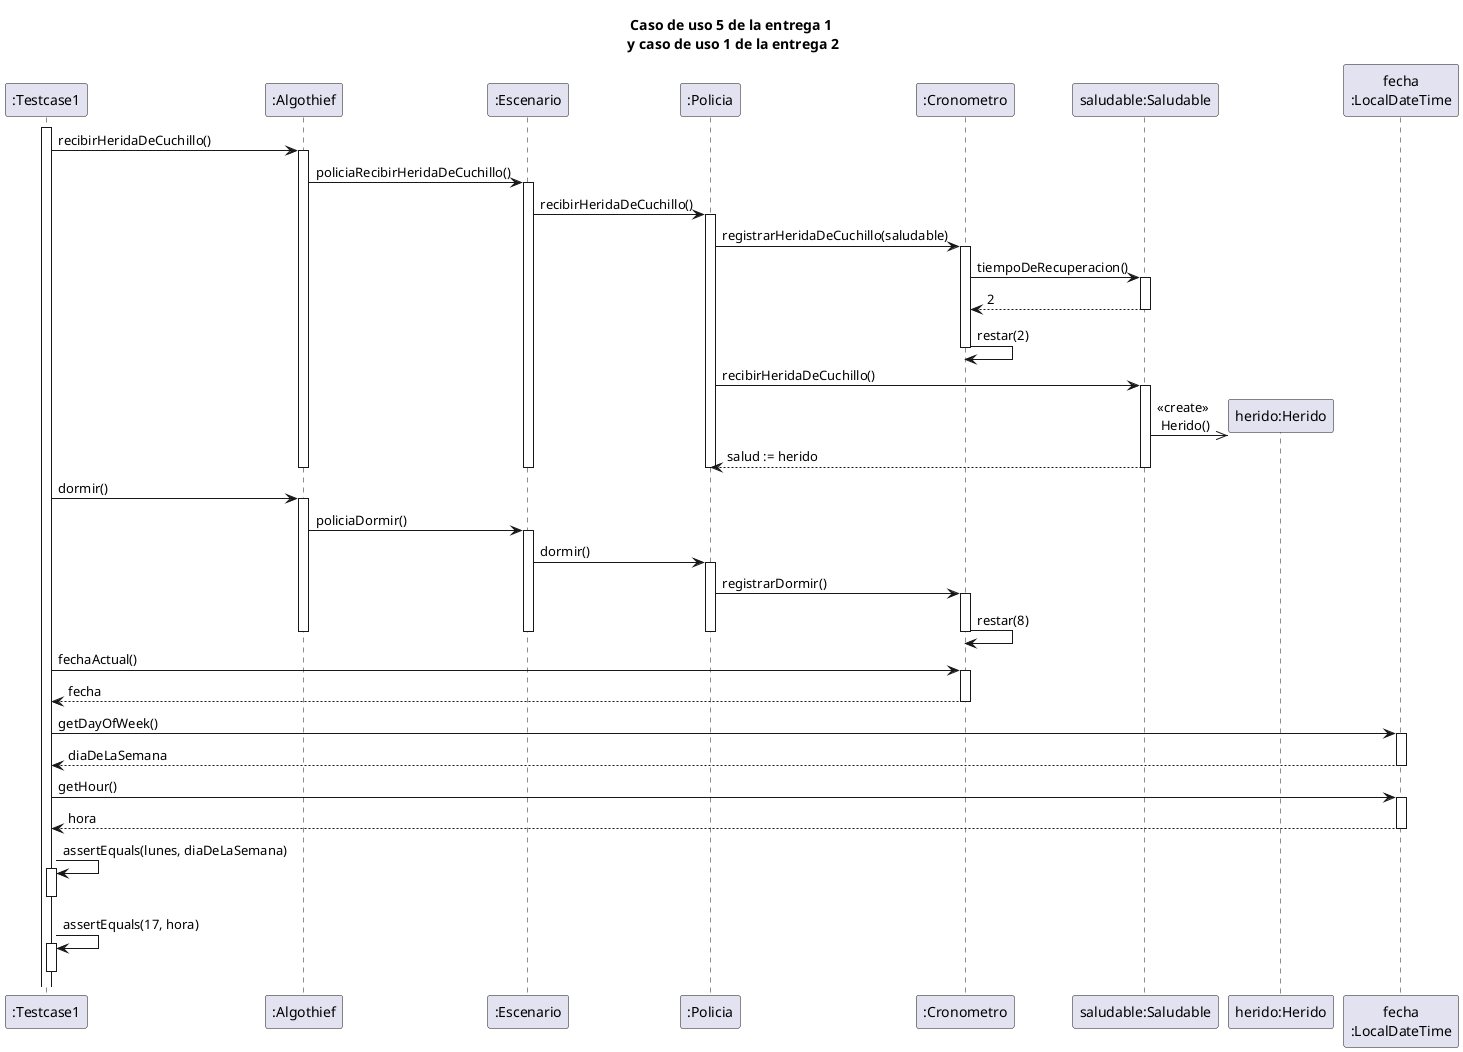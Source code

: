 @startuml

title "Caso de uso 5 de la entrega 1\n y caso de uso 1 de la entrega 2"

participant ":Testcase1" as testcase
participant ":Algothief" as algothief
participant ":Escenario" as escenario
participant ":Policia" as policia
participant ":Cronometro" as cronometro
participant "saludable:Saludable" as saludable
participant "herido:Herido" as herido
participant "fecha\n:LocalDateTime" as fecha

activate testcase
testcase -> algothief: recibirHeridaDeCuchillo()
    activate algothief
    algothief -> escenario: policiaRecibirHeridaDeCuchillo()
        activate escenario
        escenario -> policia: recibirHeridaDeCuchillo()
            activate policia
            policia -> cronometro++: registrarHeridaDeCuchillo(saludable)
                cronometro -> saludable++: tiempoDeRecuperacion()
                    return 2
                cronometro -> cronometro: restar(2)
                deactivate
            policia -> saludable++: recibirHeridaDeCuchillo()
                saludable ->> herido**: <<create>>\n Herido()
                return salud := herido
            deactivate policia
        deactivate escenario
    deactivate algothief

testcase -> algothief: dormir()
    activate algothief
    algothief -> escenario: policiaDormir()
        activate escenario
        escenario -> policia: dormir()
            activate policia
            policia -> cronometro++: registrarDormir()
                cronometro -> cronometro--: restar(8)
            deactivate policia
        deactivate escenario
    deactivate algothief

testcase -> cronometro++: fechaActual()
    return fecha

testcase -> fecha++: getDayOfWeek()
    return diaDeLaSemana

testcase -> fecha++: getHour()
    return hora

testcase -> testcase++: assertEquals(lunes, diaDeLaSemana)
deactivate

testcase -> testcase++: assertEquals(17, hora)
deactivate

@enduml

